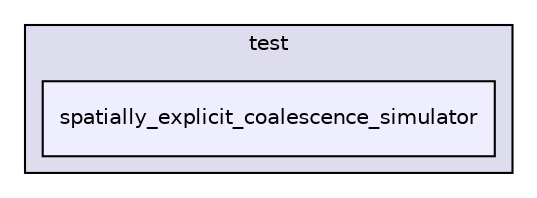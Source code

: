 digraph "quetzal/modules/simulator/test/spatially_explicit_coalescence_simulator" {
  compound=true
  node [ fontsize="10", fontname="Helvetica"];
  edge [ labelfontsize="10", labelfontname="Helvetica"];
  subgraph clusterdir_71375d56ec61478a1d0e0800f7437ecd {
    graph [ bgcolor="#ddddee", pencolor="black", label="test" fontname="Helvetica", fontsize="10", URL="dir_71375d56ec61478a1d0e0800f7437ecd.html"]
  dir_af2bfa90b441edcbb40d40d1c413f4da [shape=box, label="spatially_explicit_coalescence_simulator", style="filled", fillcolor="#eeeeff", pencolor="black", URL="dir_af2bfa90b441edcbb40d40d1c413f4da.html"];
  }
}
